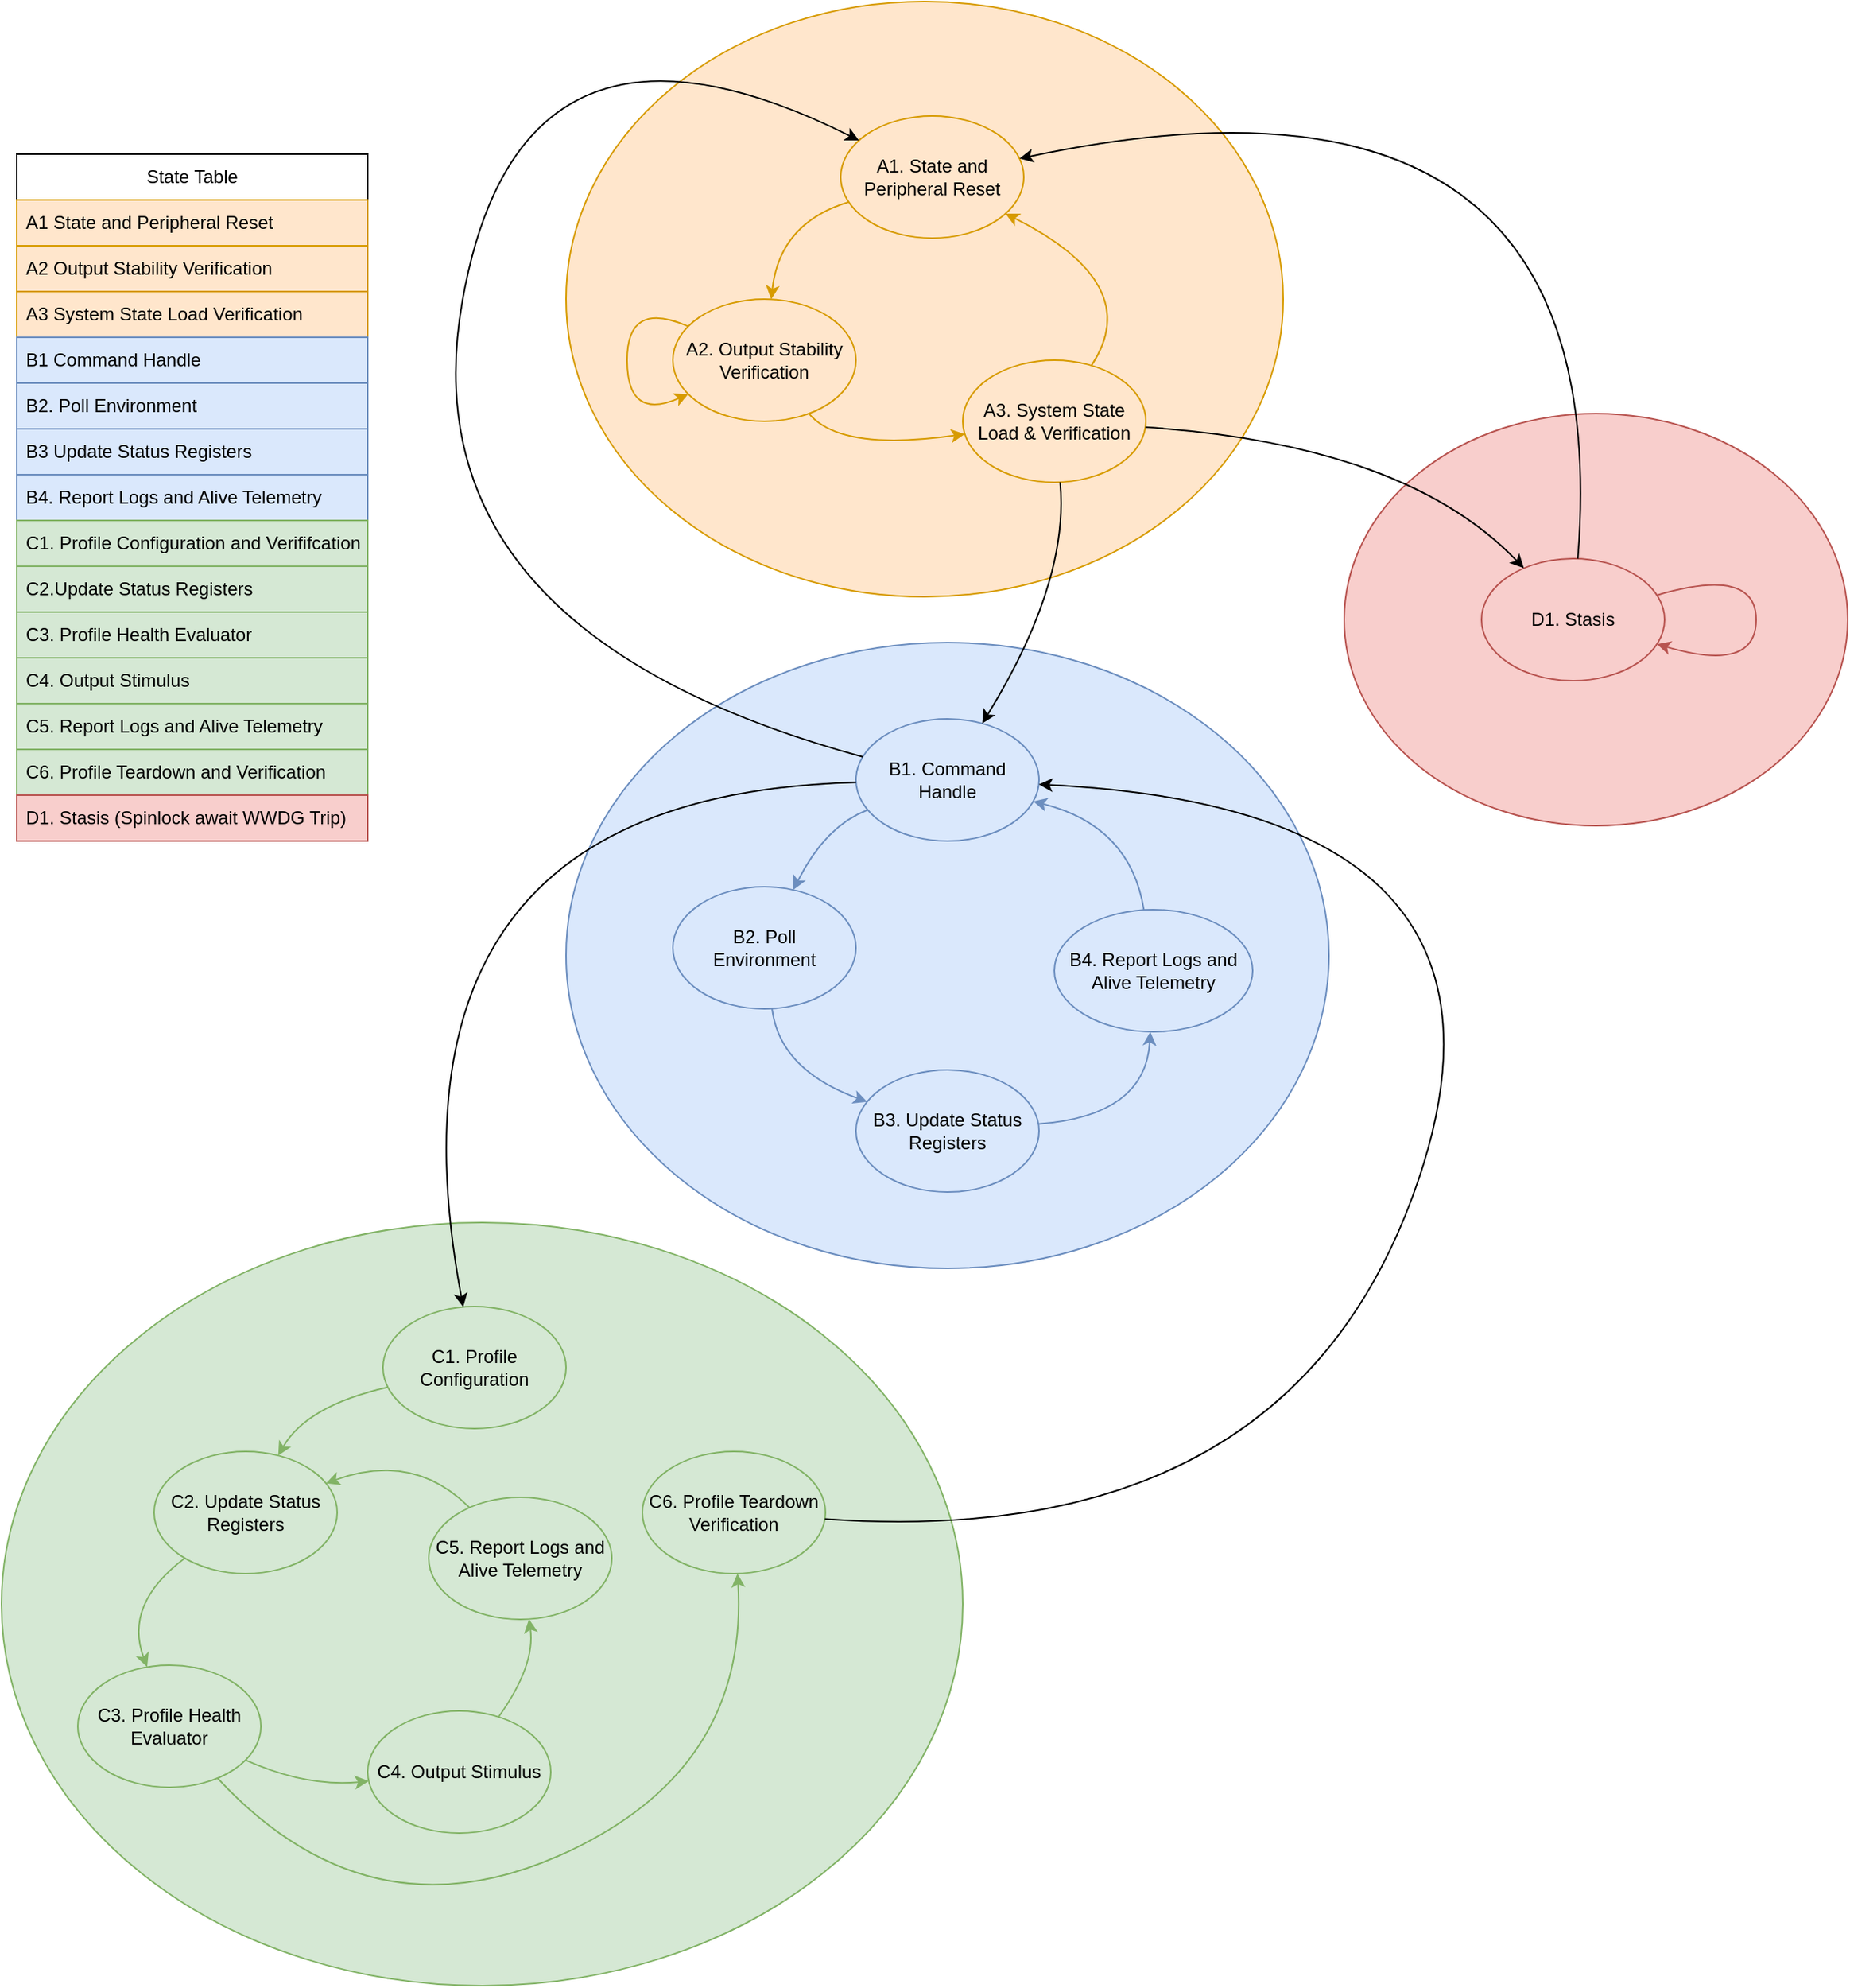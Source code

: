 <mxfile version="23.1.6" type="github">
  <diagram name="ページ1" id="JQW5KVyrETqcMesG1Ox8">
    <mxGraphModel dx="3066" dy="1502" grid="0" gridSize="10" guides="1" tooltips="1" connect="1" arrows="1" fold="1" page="0" pageScale="1" pageWidth="827" pageHeight="1169" math="0" shadow="0">
      <root>
        <mxCell id="0" />
        <mxCell id="1" parent="0" />
        <mxCell id="kMEmVYbH7B9asUcp1sha-22" value="" style="ellipse;whiteSpace=wrap;html=1;fillColor=#ffe6cc;strokeColor=#d79b00;" vertex="1" parent="1">
          <mxGeometry x="140" y="-300" width="470" height="390" as="geometry" />
        </mxCell>
        <mxCell id="kMEmVYbH7B9asUcp1sha-20" value="" style="ellipse;whiteSpace=wrap;html=1;fillColor=#d5e8d4;strokeColor=#82b366;" vertex="1" parent="1">
          <mxGeometry x="-230" y="500" width="630" height="500" as="geometry" />
        </mxCell>
        <mxCell id="kMEmVYbH7B9asUcp1sha-11" value="" style="ellipse;whiteSpace=wrap;html=1;fillColor=#dae8fc;strokeColor=#6c8ebf;" vertex="1" parent="1">
          <mxGeometry x="140" y="120" width="500" height="410" as="geometry" />
        </mxCell>
        <mxCell id="kMEmVYbH7B9asUcp1sha-1" value="B1. Command Handle" style="ellipse;whiteSpace=wrap;html=1;fillColor=#dae8fc;strokeColor=#6c8ebf;" vertex="1" parent="1">
          <mxGeometry x="330" y="170" width="120" height="80" as="geometry" />
        </mxCell>
        <mxCell id="kMEmVYbH7B9asUcp1sha-2" value="C4. Output Stimulus" style="ellipse;whiteSpace=wrap;html=1;fillColor=#d5e8d4;strokeColor=#82b366;" vertex="1" parent="1">
          <mxGeometry x="10" y="820" width="120" height="80" as="geometry" />
        </mxCell>
        <mxCell id="kMEmVYbH7B9asUcp1sha-5" value="State Table" style="swimlane;fontStyle=0;childLayout=stackLayout;horizontal=1;startSize=30;horizontalStack=0;resizeParent=1;resizeParentMax=0;resizeLast=0;collapsible=1;marginBottom=0;whiteSpace=wrap;html=1;" vertex="1" parent="1">
          <mxGeometry x="-220" y="-200" width="230" height="450" as="geometry" />
        </mxCell>
        <mxCell id="kMEmVYbH7B9asUcp1sha-6" value="A1 State and Peripheral Reset" style="text;strokeColor=#d79b00;fillColor=#ffe6cc;align=left;verticalAlign=middle;spacingLeft=4;spacingRight=4;overflow=hidden;points=[[0,0.5],[1,0.5]];portConstraint=eastwest;rotatable=0;whiteSpace=wrap;html=1;" vertex="1" parent="kMEmVYbH7B9asUcp1sha-5">
          <mxGeometry y="30" width="230" height="30" as="geometry" />
        </mxCell>
        <mxCell id="kMEmVYbH7B9asUcp1sha-34" value="A2 Output Stability Verification" style="text;strokeColor=#d79b00;fillColor=#ffe6cc;align=left;verticalAlign=middle;spacingLeft=4;spacingRight=4;overflow=hidden;points=[[0,0.5],[1,0.5]];portConstraint=eastwest;rotatable=0;whiteSpace=wrap;html=1;" vertex="1" parent="kMEmVYbH7B9asUcp1sha-5">
          <mxGeometry y="60" width="230" height="30" as="geometry" />
        </mxCell>
        <mxCell id="kMEmVYbH7B9asUcp1sha-25" value="A3 System State Load Verification" style="text;strokeColor=#d79b00;fillColor=#ffe6cc;align=left;verticalAlign=middle;spacingLeft=4;spacingRight=4;overflow=hidden;points=[[0,0.5],[1,0.5]];portConstraint=eastwest;rotatable=0;whiteSpace=wrap;html=1;" vertex="1" parent="kMEmVYbH7B9asUcp1sha-5">
          <mxGeometry y="90" width="230" height="30" as="geometry" />
        </mxCell>
        <mxCell id="kMEmVYbH7B9asUcp1sha-9" value="B1 Command Handle" style="text;strokeColor=#6c8ebf;fillColor=#dae8fc;align=left;verticalAlign=middle;spacingLeft=4;spacingRight=4;overflow=hidden;points=[[0,0.5],[1,0.5]];portConstraint=eastwest;rotatable=0;whiteSpace=wrap;html=1;" vertex="1" parent="kMEmVYbH7B9asUcp1sha-5">
          <mxGeometry y="120" width="230" height="30" as="geometry" />
        </mxCell>
        <mxCell id="kMEmVYbH7B9asUcp1sha-44" value="B2. Poll Environment" style="text;strokeColor=#6c8ebf;fillColor=#dae8fc;align=left;verticalAlign=middle;spacingLeft=4;spacingRight=4;overflow=hidden;points=[[0,0.5],[1,0.5]];portConstraint=eastwest;rotatable=0;whiteSpace=wrap;html=1;" vertex="1" parent="kMEmVYbH7B9asUcp1sha-5">
          <mxGeometry y="150" width="230" height="30" as="geometry" />
        </mxCell>
        <mxCell id="kMEmVYbH7B9asUcp1sha-45" value="B3 Update Status Registers" style="text;strokeColor=#6c8ebf;fillColor=#dae8fc;align=left;verticalAlign=middle;spacingLeft=4;spacingRight=4;overflow=hidden;points=[[0,0.5],[1,0.5]];portConstraint=eastwest;rotatable=0;whiteSpace=wrap;html=1;" vertex="1" parent="kMEmVYbH7B9asUcp1sha-5">
          <mxGeometry y="180" width="230" height="30" as="geometry" />
        </mxCell>
        <mxCell id="kMEmVYbH7B9asUcp1sha-78" value="B4. Report Logs and Alive Telemetry" style="text;strokeColor=#6c8ebf;fillColor=#dae8fc;align=left;verticalAlign=middle;spacingLeft=4;spacingRight=4;overflow=hidden;points=[[0,0.5],[1,0.5]];portConstraint=eastwest;rotatable=0;whiteSpace=wrap;html=1;" vertex="1" parent="kMEmVYbH7B9asUcp1sha-5">
          <mxGeometry y="210" width="230" height="30" as="geometry" />
        </mxCell>
        <mxCell id="kMEmVYbH7B9asUcp1sha-7" value="C1. Profile Configuration and Verififcation" style="text;strokeColor=#82b366;fillColor=#d5e8d4;align=left;verticalAlign=middle;spacingLeft=4;spacingRight=4;overflow=hidden;points=[[0,0.5],[1,0.5]];portConstraint=eastwest;rotatable=0;whiteSpace=wrap;html=1;" vertex="1" parent="kMEmVYbH7B9asUcp1sha-5">
          <mxGeometry y="240" width="230" height="30" as="geometry" />
        </mxCell>
        <mxCell id="kMEmVYbH7B9asUcp1sha-51" value="C2.Update Status Registers" style="text;strokeColor=#82b366;fillColor=#d5e8d4;align=left;verticalAlign=middle;spacingLeft=4;spacingRight=4;overflow=hidden;points=[[0,0.5],[1,0.5]];portConstraint=eastwest;rotatable=0;whiteSpace=wrap;html=1;" vertex="1" parent="kMEmVYbH7B9asUcp1sha-5">
          <mxGeometry y="270" width="230" height="30" as="geometry" />
        </mxCell>
        <mxCell id="kMEmVYbH7B9asUcp1sha-92" value="C3. Profile Health Evaluator" style="text;strokeColor=#82b366;fillColor=#d5e8d4;align=left;verticalAlign=middle;spacingLeft=4;spacingRight=4;overflow=hidden;points=[[0,0.5],[1,0.5]];portConstraint=eastwest;rotatable=0;whiteSpace=wrap;html=1;" vertex="1" parent="kMEmVYbH7B9asUcp1sha-5">
          <mxGeometry y="300" width="230" height="30" as="geometry" />
        </mxCell>
        <mxCell id="kMEmVYbH7B9asUcp1sha-93" value="C4. Output Stimulus" style="text;strokeColor=#82b366;fillColor=#d5e8d4;align=left;verticalAlign=middle;spacingLeft=4;spacingRight=4;overflow=hidden;points=[[0,0.5],[1,0.5]];portConstraint=eastwest;rotatable=0;whiteSpace=wrap;html=1;" vertex="1" parent="kMEmVYbH7B9asUcp1sha-5">
          <mxGeometry y="330" width="230" height="30" as="geometry" />
        </mxCell>
        <mxCell id="kMEmVYbH7B9asUcp1sha-94" value="C5. Report Logs and Alive Telemetry" style="text;strokeColor=#82b366;fillColor=#d5e8d4;align=left;verticalAlign=middle;spacingLeft=4;spacingRight=4;overflow=hidden;points=[[0,0.5],[1,0.5]];portConstraint=eastwest;rotatable=0;whiteSpace=wrap;html=1;" vertex="1" parent="kMEmVYbH7B9asUcp1sha-5">
          <mxGeometry y="360" width="230" height="30" as="geometry" />
        </mxCell>
        <mxCell id="kMEmVYbH7B9asUcp1sha-95" value="C6. Profile Teardown and Verification" style="text;strokeColor=#82b366;fillColor=#d5e8d4;align=left;verticalAlign=middle;spacingLeft=4;spacingRight=4;overflow=hidden;points=[[0,0.5],[1,0.5]];portConstraint=eastwest;rotatable=0;whiteSpace=wrap;html=1;" vertex="1" parent="kMEmVYbH7B9asUcp1sha-5">
          <mxGeometry y="390" width="230" height="30" as="geometry" />
        </mxCell>
        <mxCell id="kMEmVYbH7B9asUcp1sha-8" value="D1. Stasis (Spinlock await WWDG Trip)" style="text;strokeColor=#b85450;fillColor=#f8cecc;align=left;verticalAlign=middle;spacingLeft=4;spacingRight=4;overflow=hidden;points=[[0,0.5],[1,0.5]];portConstraint=eastwest;rotatable=0;whiteSpace=wrap;html=1;" vertex="1" parent="kMEmVYbH7B9asUcp1sha-5">
          <mxGeometry y="420" width="230" height="30" as="geometry" />
        </mxCell>
        <mxCell id="kMEmVYbH7B9asUcp1sha-12" value="B2. Poll&lt;br&gt;Environment" style="ellipse;whiteSpace=wrap;html=1;fillColor=#dae8fc;strokeColor=#6c8ebf;" vertex="1" parent="1">
          <mxGeometry x="210" y="280" width="120" height="80" as="geometry" />
        </mxCell>
        <mxCell id="kMEmVYbH7B9asUcp1sha-13" value="B3. Update Status Registers" style="ellipse;whiteSpace=wrap;html=1;fillColor=#dae8fc;strokeColor=#6c8ebf;" vertex="1" parent="1">
          <mxGeometry x="330" y="400" width="120" height="80" as="geometry" />
        </mxCell>
        <mxCell id="kMEmVYbH7B9asUcp1sha-14" value="B4. Report Logs&amp;nbsp;and Alive Telemetry" style="ellipse;whiteSpace=wrap;html=1;fillColor=#dae8fc;strokeColor=#6c8ebf;" vertex="1" parent="1">
          <mxGeometry x="460" y="295" width="130" height="80" as="geometry" />
        </mxCell>
        <mxCell id="kMEmVYbH7B9asUcp1sha-15" value="" style="curved=1;endArrow=classic;html=1;rounded=0;fillColor=#dae8fc;strokeColor=#6c8ebf;" edge="1" parent="1" source="kMEmVYbH7B9asUcp1sha-1" target="kMEmVYbH7B9asUcp1sha-12">
          <mxGeometry width="50" height="50" relative="1" as="geometry">
            <mxPoint x="40" y="450" as="sourcePoint" />
            <mxPoint x="90" y="400" as="targetPoint" />
            <Array as="points">
              <mxPoint x="310" y="240" />
            </Array>
          </mxGeometry>
        </mxCell>
        <mxCell id="kMEmVYbH7B9asUcp1sha-16" value="" style="curved=1;endArrow=classic;html=1;rounded=0;fillColor=#dae8fc;strokeColor=#6c8ebf;" edge="1" parent="1" source="kMEmVYbH7B9asUcp1sha-12" target="kMEmVYbH7B9asUcp1sha-13">
          <mxGeometry width="50" height="50" relative="1" as="geometry">
            <mxPoint x="348" y="240" as="sourcePoint" />
            <mxPoint x="299" y="292" as="targetPoint" />
            <Array as="points">
              <mxPoint x="280" y="400" />
            </Array>
          </mxGeometry>
        </mxCell>
        <mxCell id="kMEmVYbH7B9asUcp1sha-19" value="C1. Profile Configuration" style="ellipse;whiteSpace=wrap;html=1;fillColor=#d5e8d4;strokeColor=#82b366;" vertex="1" parent="1">
          <mxGeometry x="20" y="555" width="120" height="80" as="geometry" />
        </mxCell>
        <mxCell id="kMEmVYbH7B9asUcp1sha-21" value="A1. State and Peripheral Reset" style="ellipse;whiteSpace=wrap;html=1;fillColor=#ffe6cc;strokeColor=#d79b00;" vertex="1" parent="1">
          <mxGeometry x="320" y="-225" width="120" height="80" as="geometry" />
        </mxCell>
        <mxCell id="kMEmVYbH7B9asUcp1sha-26" value="A2. Output Stability Verification" style="ellipse;whiteSpace=wrap;html=1;fillColor=#ffe6cc;strokeColor=#d79b00;" vertex="1" parent="1">
          <mxGeometry x="210" y="-105" width="120" height="80" as="geometry" />
        </mxCell>
        <mxCell id="kMEmVYbH7B9asUcp1sha-27" value="" style="curved=1;endArrow=classic;html=1;rounded=0;fillColor=#ffe6cc;strokeColor=#d79b00;" edge="1" parent="1" source="kMEmVYbH7B9asUcp1sha-21" target="kMEmVYbH7B9asUcp1sha-26">
          <mxGeometry width="50" height="50" relative="1" as="geometry">
            <mxPoint x="170" y="-85" as="sourcePoint" />
            <mxPoint x="220" y="-135" as="targetPoint" />
            <Array as="points">
              <mxPoint x="280" y="-155" />
            </Array>
          </mxGeometry>
        </mxCell>
        <mxCell id="kMEmVYbH7B9asUcp1sha-29" value="A3. System State Load &amp;amp; Verification" style="ellipse;whiteSpace=wrap;html=1;fillColor=#ffe6cc;strokeColor=#d79b00;" vertex="1" parent="1">
          <mxGeometry x="400" y="-65" width="120" height="80" as="geometry" />
        </mxCell>
        <mxCell id="kMEmVYbH7B9asUcp1sha-30" value="" style="curved=1;endArrow=classic;html=1;rounded=0;fillColor=#ffe6cc;strokeColor=#d79b00;" edge="1" parent="1" source="kMEmVYbH7B9asUcp1sha-26" target="kMEmVYbH7B9asUcp1sha-29">
          <mxGeometry width="50" height="50" relative="1" as="geometry">
            <mxPoint x="335" y="-159" as="sourcePoint" />
            <mxPoint x="286" y="-115" as="targetPoint" />
            <Array as="points">
              <mxPoint x="320" y="-5" />
            </Array>
          </mxGeometry>
        </mxCell>
        <mxCell id="kMEmVYbH7B9asUcp1sha-32" value="" style="curved=1;endArrow=classic;html=1;rounded=0;fillColor=#ffe6cc;strokeColor=#d79b00;" edge="1" parent="1" source="kMEmVYbH7B9asUcp1sha-29" target="kMEmVYbH7B9asUcp1sha-21">
          <mxGeometry width="50" height="50" relative="1" as="geometry">
            <mxPoint x="560" y="55" as="sourcePoint" />
            <mxPoint x="610" y="5" as="targetPoint" />
            <Array as="points">
              <mxPoint x="520" y="-115" />
            </Array>
          </mxGeometry>
        </mxCell>
        <mxCell id="kMEmVYbH7B9asUcp1sha-33" value="" style="curved=1;endArrow=classic;html=1;rounded=0;" edge="1" parent="1" source="kMEmVYbH7B9asUcp1sha-29" target="kMEmVYbH7B9asUcp1sha-1">
          <mxGeometry width="50" height="50" relative="1" as="geometry">
            <mxPoint x="300" y="140" as="sourcePoint" />
            <mxPoint x="350" y="90" as="targetPoint" />
            <Array as="points">
              <mxPoint x="470" y="80" />
            </Array>
          </mxGeometry>
        </mxCell>
        <mxCell id="kMEmVYbH7B9asUcp1sha-36" value="" style="curved=1;endArrow=classic;html=1;rounded=0;elbow=horizontal;fillColor=#ffe6cc;strokeColor=#d79b00;" edge="1" parent="1" source="kMEmVYbH7B9asUcp1sha-26" target="kMEmVYbH7B9asUcp1sha-26">
          <mxGeometry width="50" height="50" relative="1" as="geometry">
            <mxPoint x="80" y="-55" as="sourcePoint" />
            <mxPoint x="130" y="-105" as="targetPoint" />
            <Array as="points">
              <mxPoint x="180" y="-25" />
            </Array>
          </mxGeometry>
        </mxCell>
        <mxCell id="kMEmVYbH7B9asUcp1sha-39" value="" style="ellipse;whiteSpace=wrap;html=1;fillColor=#f8cecc;strokeColor=#b85450;" vertex="1" parent="1">
          <mxGeometry x="650" y="-30" width="330" height="270" as="geometry" />
        </mxCell>
        <mxCell id="kMEmVYbH7B9asUcp1sha-40" value="D1. Stasis" style="ellipse;whiteSpace=wrap;html=1;fillColor=#f8cecc;strokeColor=#b85450;" vertex="1" parent="1">
          <mxGeometry x="740" y="65" width="120" height="80" as="geometry" />
        </mxCell>
        <mxCell id="kMEmVYbH7B9asUcp1sha-41" value="" style="curved=1;endArrow=classic;html=1;rounded=0;" edge="1" parent="1" source="kMEmVYbH7B9asUcp1sha-29" target="kMEmVYbH7B9asUcp1sha-40">
          <mxGeometry width="50" height="50" relative="1" as="geometry">
            <mxPoint x="640" y="160" as="sourcePoint" />
            <mxPoint x="690" y="110" as="targetPoint" />
            <Array as="points">
              <mxPoint x="690" y="-10" />
            </Array>
          </mxGeometry>
        </mxCell>
        <mxCell id="kMEmVYbH7B9asUcp1sha-42" value="" style="curved=1;endArrow=classic;html=1;rounded=0;fillColor=#f8cecc;strokeColor=#b85450;" edge="1" parent="1" source="kMEmVYbH7B9asUcp1sha-40" target="kMEmVYbH7B9asUcp1sha-40">
          <mxGeometry width="50" height="50" relative="1" as="geometry">
            <mxPoint x="970" y="320" as="sourcePoint" />
            <mxPoint x="1020" y="270" as="targetPoint" />
            <Array as="points">
              <mxPoint x="920" y="70" />
            </Array>
          </mxGeometry>
        </mxCell>
        <mxCell id="kMEmVYbH7B9asUcp1sha-43" value="" style="curved=1;endArrow=classic;html=1;rounded=0;" edge="1" parent="1" source="kMEmVYbH7B9asUcp1sha-40" target="kMEmVYbH7B9asUcp1sha-21">
          <mxGeometry width="50" height="50" relative="1" as="geometry">
            <mxPoint x="870" y="-90" as="sourcePoint" />
            <mxPoint x="920" y="-140" as="targetPoint" />
            <Array as="points">
              <mxPoint x="830" y="-280" />
            </Array>
          </mxGeometry>
        </mxCell>
        <mxCell id="kMEmVYbH7B9asUcp1sha-46" value="" style="curved=1;endArrow=classic;html=1;rounded=0;fillColor=#dae8fc;strokeColor=#6c8ebf;" edge="1" parent="1" source="kMEmVYbH7B9asUcp1sha-13" target="kMEmVYbH7B9asUcp1sha-14">
          <mxGeometry width="50" height="50" relative="1" as="geometry">
            <mxPoint x="290" y="360" as="sourcePoint" />
            <mxPoint x="347" y="431" as="targetPoint" />
            <Array as="points">
              <mxPoint x="520" y="430" />
            </Array>
          </mxGeometry>
        </mxCell>
        <mxCell id="kMEmVYbH7B9asUcp1sha-50" value="" style="curved=1;endArrow=classic;html=1;rounded=0;" edge="1" parent="1" source="kMEmVYbH7B9asUcp1sha-1" target="kMEmVYbH7B9asUcp1sha-19">
          <mxGeometry width="50" height="50" relative="1" as="geometry">
            <mxPoint x="100" y="270" as="sourcePoint" />
            <mxPoint x="150" y="220" as="targetPoint" />
            <Array as="points">
              <mxPoint x="10" y="220" />
            </Array>
          </mxGeometry>
        </mxCell>
        <mxCell id="kMEmVYbH7B9asUcp1sha-52" value="" style="curved=1;endArrow=classic;html=1;rounded=0;fillColor=#d5e8d4;strokeColor=#82b366;" edge="1" parent="1" source="kMEmVYbH7B9asUcp1sha-19" target="kMEmVYbH7B9asUcp1sha-83">
          <mxGeometry width="50" height="50" relative="1" as="geometry">
            <mxPoint x="-320" y="575" as="sourcePoint" />
            <mxPoint x="-270" y="525" as="targetPoint" />
            <Array as="points">
              <mxPoint x="-30" y="620" />
            </Array>
          </mxGeometry>
        </mxCell>
        <mxCell id="kMEmVYbH7B9asUcp1sha-57" value="C5. Report Logs and Alive Telemetry" style="ellipse;whiteSpace=wrap;html=1;fillColor=#d5e8d4;strokeColor=#82b366;" vertex="1" parent="1">
          <mxGeometry x="50" y="680" width="120" height="80" as="geometry" />
        </mxCell>
        <mxCell id="kMEmVYbH7B9asUcp1sha-64" value="C6. Profile Teardown Verification" style="ellipse;whiteSpace=wrap;html=1;fillColor=#d5e8d4;strokeColor=#82b366;" vertex="1" parent="1">
          <mxGeometry x="190" y="650" width="120" height="80" as="geometry" />
        </mxCell>
        <mxCell id="kMEmVYbH7B9asUcp1sha-65" value="" style="curved=1;endArrow=classic;html=1;rounded=0;fillColor=#dae8fc;strokeColor=#6c8ebf;" edge="1" parent="1" source="kMEmVYbH7B9asUcp1sha-14" target="kMEmVYbH7B9asUcp1sha-1">
          <mxGeometry width="50" height="50" relative="1" as="geometry">
            <mxPoint x="660" y="370" as="sourcePoint" />
            <mxPoint x="710" y="320" as="targetPoint" />
            <Array as="points">
              <mxPoint x="510" y="240" />
            </Array>
          </mxGeometry>
        </mxCell>
        <mxCell id="kMEmVYbH7B9asUcp1sha-66" value="C3. Profile Health Evaluator" style="ellipse;whiteSpace=wrap;html=1;fillColor=#d5e8d4;strokeColor=#82b366;" vertex="1" parent="1">
          <mxGeometry x="-180" y="790" width="120" height="80" as="geometry" />
        </mxCell>
        <mxCell id="kMEmVYbH7B9asUcp1sha-75" value="" style="curved=1;endArrow=classic;html=1;rounded=0;" edge="1" parent="1" source="kMEmVYbH7B9asUcp1sha-64" target="kMEmVYbH7B9asUcp1sha-1">
          <mxGeometry width="50" height="50" relative="1" as="geometry">
            <mxPoint x="770" y="420" as="sourcePoint" />
            <mxPoint x="820" y="370" as="targetPoint" />
            <Array as="points">
              <mxPoint x="616" y="716" />
              <mxPoint x="781" y="229" />
            </Array>
          </mxGeometry>
        </mxCell>
        <mxCell id="kMEmVYbH7B9asUcp1sha-83" value="C2. Update Status Registers" style="ellipse;whiteSpace=wrap;html=1;fillColor=#d5e8d4;strokeColor=#82b366;" vertex="1" parent="1">
          <mxGeometry x="-130" y="650" width="120" height="80" as="geometry" />
        </mxCell>
        <mxCell id="kMEmVYbH7B9asUcp1sha-84" value="" style="curved=1;endArrow=classic;html=1;rounded=0;fillColor=#d5e8d4;strokeColor=#82b366;" edge="1" parent="1" source="kMEmVYbH7B9asUcp1sha-66" target="kMEmVYbH7B9asUcp1sha-64">
          <mxGeometry width="50" height="50" relative="1" as="geometry">
            <mxPoint x="-570" y="890" as="sourcePoint" />
            <mxPoint x="-520" y="840" as="targetPoint" />
            <Array as="points">
              <mxPoint x="10" y="970" />
              <mxPoint x="260" y="860" />
            </Array>
          </mxGeometry>
        </mxCell>
        <mxCell id="kMEmVYbH7B9asUcp1sha-85" value="" style="curved=1;endArrow=classic;html=1;rounded=0;fillColor=#d5e8d4;strokeColor=#82b366;" edge="1" parent="1" source="kMEmVYbH7B9asUcp1sha-83" target="kMEmVYbH7B9asUcp1sha-66">
          <mxGeometry width="50" height="50" relative="1" as="geometry">
            <mxPoint x="-390" y="590" as="sourcePoint" />
            <mxPoint x="-340" y="540" as="targetPoint" />
            <Array as="points">
              <mxPoint x="-150" y="750" />
            </Array>
          </mxGeometry>
        </mxCell>
        <mxCell id="kMEmVYbH7B9asUcp1sha-87" value="" style="curved=1;endArrow=classic;html=1;rounded=0;fillColor=#d5e8d4;strokeColor=#82b366;" edge="1" parent="1" source="kMEmVYbH7B9asUcp1sha-66" target="kMEmVYbH7B9asUcp1sha-2">
          <mxGeometry width="50" height="50" relative="1" as="geometry">
            <mxPoint x="130" y="840" as="sourcePoint" />
            <mxPoint x="180" y="790" as="targetPoint" />
            <Array as="points">
              <mxPoint x="-30" y="870" />
            </Array>
          </mxGeometry>
        </mxCell>
        <mxCell id="kMEmVYbH7B9asUcp1sha-88" value="" style="curved=1;endArrow=classic;html=1;rounded=0;fillColor=#d5e8d4;strokeColor=#82b366;" edge="1" parent="1" source="kMEmVYbH7B9asUcp1sha-2" target="kMEmVYbH7B9asUcp1sha-57">
          <mxGeometry width="50" height="50" relative="1" as="geometry">
            <mxPoint x="30" y="800" as="sourcePoint" />
            <mxPoint x="80" y="750" as="targetPoint" />
            <Array as="points">
              <mxPoint x="120" y="790" />
            </Array>
          </mxGeometry>
        </mxCell>
        <mxCell id="kMEmVYbH7B9asUcp1sha-90" value="" style="curved=1;endArrow=classic;html=1;rounded=0;fillColor=#d5e8d4;strokeColor=#82b366;" edge="1" parent="1" source="kMEmVYbH7B9asUcp1sha-57" target="kMEmVYbH7B9asUcp1sha-83">
          <mxGeometry width="50" height="50" relative="1" as="geometry">
            <mxPoint x="-120" y="640" as="sourcePoint" />
            <mxPoint x="-70" y="590" as="targetPoint" />
            <Array as="points">
              <mxPoint x="40" y="650" />
            </Array>
          </mxGeometry>
        </mxCell>
        <mxCell id="kMEmVYbH7B9asUcp1sha-97" value="" style="curved=1;endArrow=classic;html=1;rounded=0;" edge="1" parent="1" source="kMEmVYbH7B9asUcp1sha-1" target="kMEmVYbH7B9asUcp1sha-21">
          <mxGeometry width="50" height="50" relative="1" as="geometry">
            <mxPoint x="140" y="110" as="sourcePoint" />
            <mxPoint x="190" y="60" as="targetPoint" />
            <Array as="points">
              <mxPoint x="34" y="113" />
              <mxPoint x="110" y="-320" />
            </Array>
          </mxGeometry>
        </mxCell>
      </root>
    </mxGraphModel>
  </diagram>
</mxfile>
